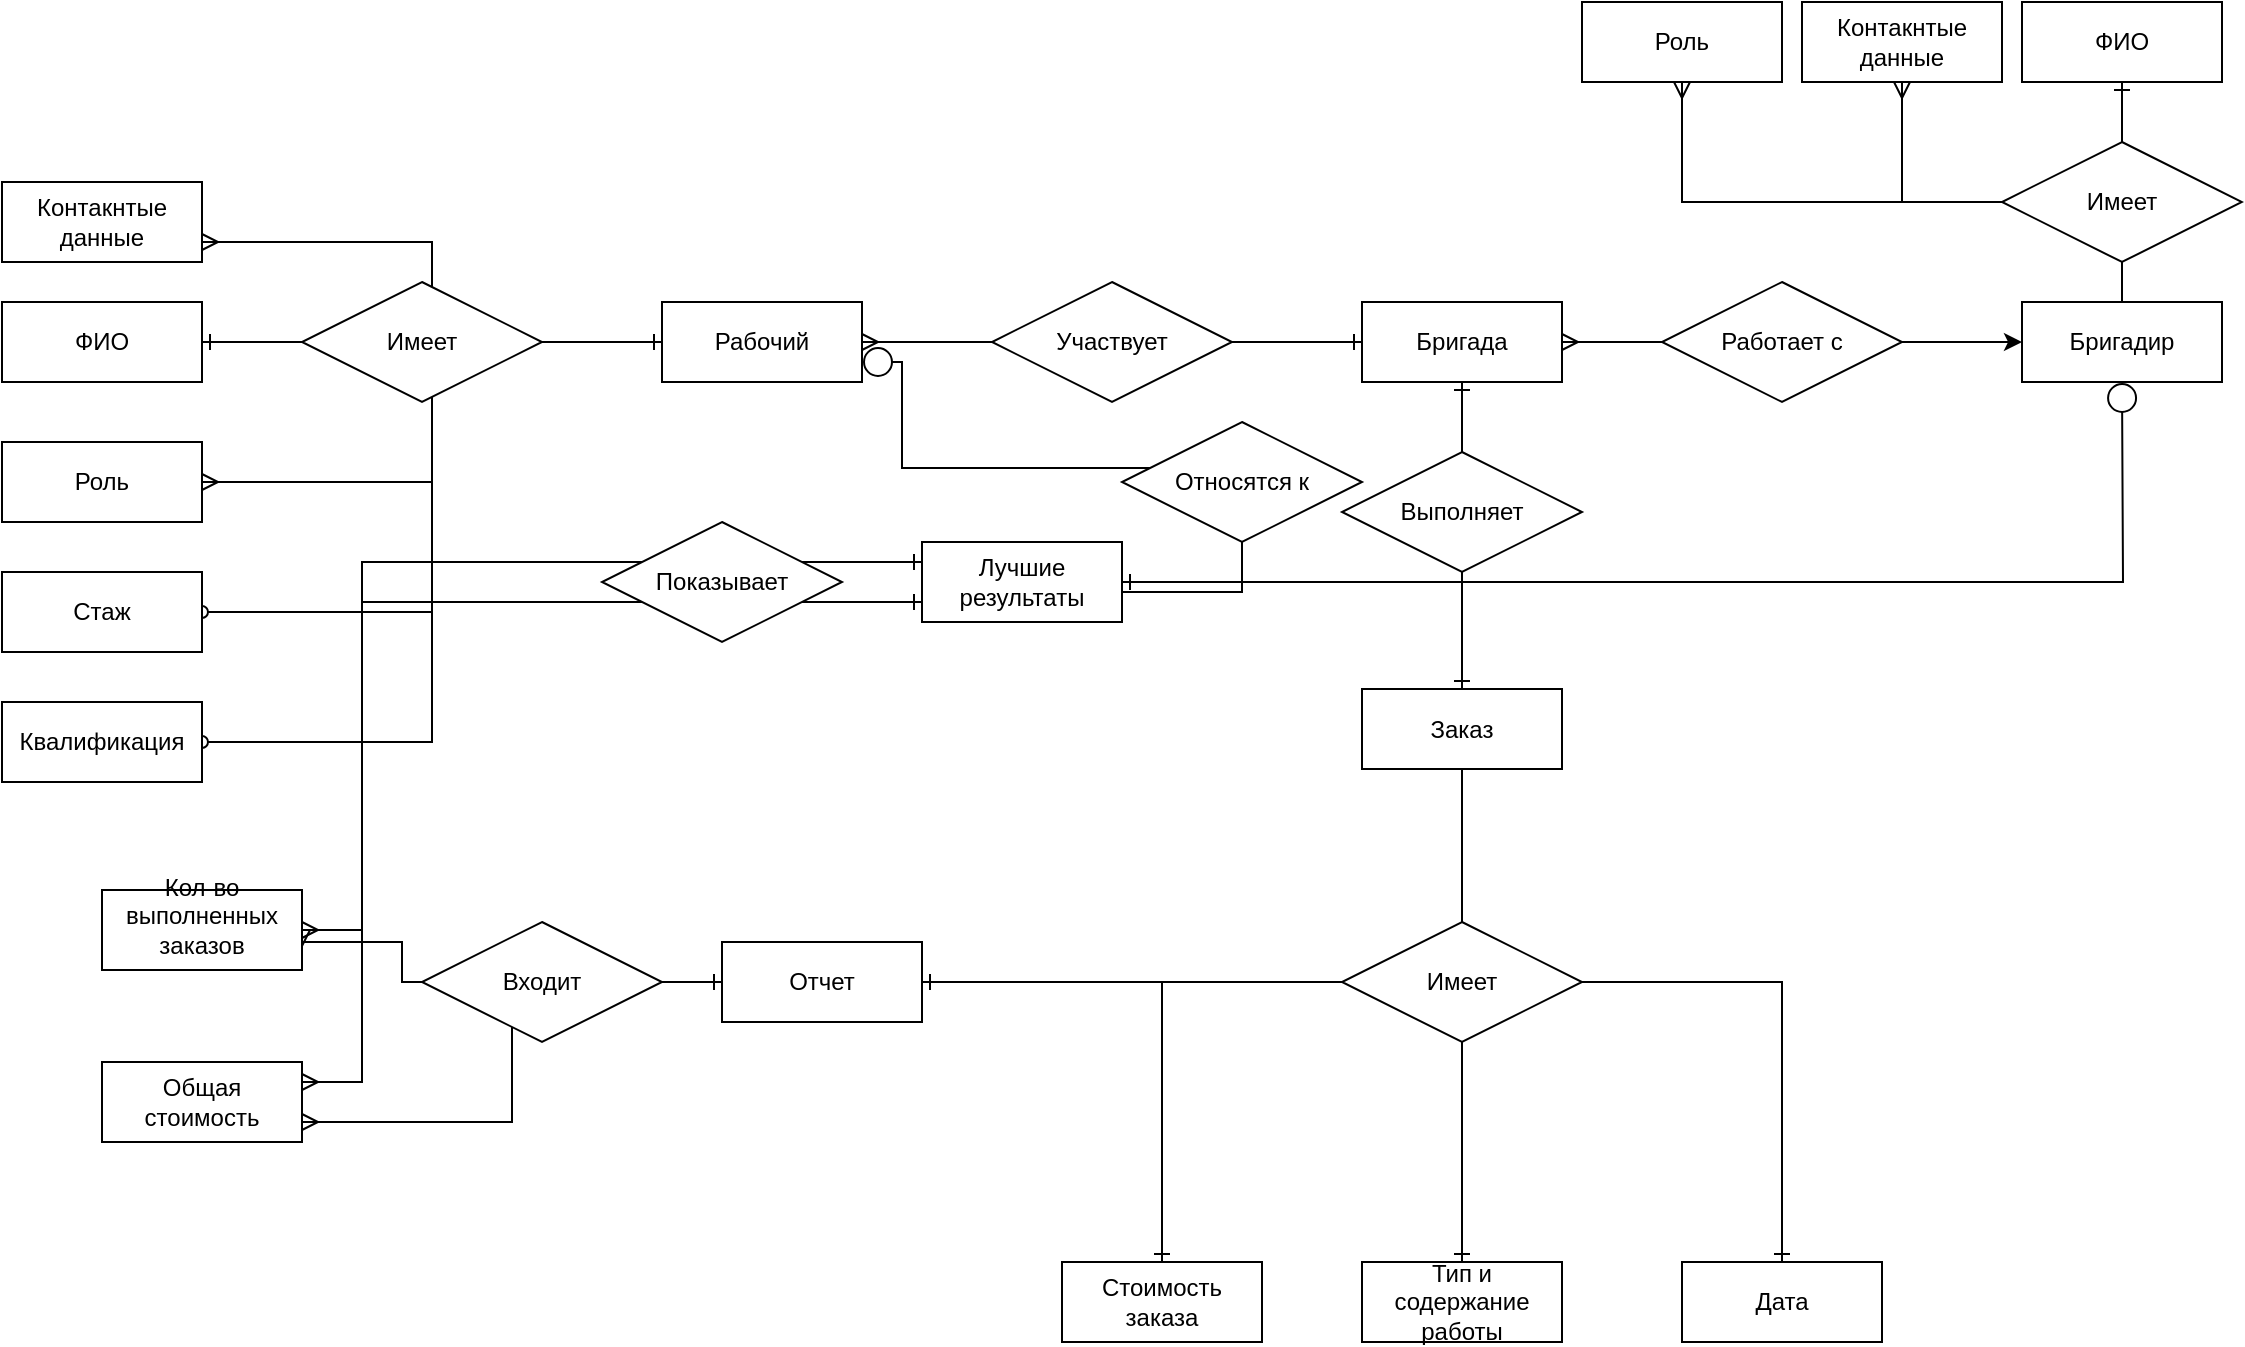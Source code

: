 <mxfile version="24.7.17">
  <diagram name="Страница — 1" id="hnkpcDKund3UGhkwzxAs">
    <mxGraphModel dx="1434" dy="780" grid="1" gridSize="10" guides="1" tooltips="1" connect="1" arrows="1" fold="1" page="1" pageScale="1" pageWidth="1169" pageHeight="827" math="0" shadow="0">
      <root>
        <mxCell id="0" />
        <mxCell id="1" parent="0" />
        <mxCell id="HslQk6AGSFAE1OwmN4zX-43" style="edgeStyle=orthogonalEdgeStyle;rounded=0;orthogonalLoop=1;jettySize=auto;html=1;startArrow=ERmany;startFill=0;" parent="1" source="HslQk6AGSFAE1OwmN4zX-1" target="HslQk6AGSFAE1OwmN4zX-3" edge="1">
          <mxGeometry relative="1" as="geometry" />
        </mxCell>
        <mxCell id="2Xx68VOpfXXvmD-vwGOx-6" style="edgeStyle=orthogonalEdgeStyle;rounded=0;orthogonalLoop=1;jettySize=auto;html=1;endArrow=ERone;endFill=0;startArrow=ERone;startFill=0;" edge="1" parent="1" source="HslQk6AGSFAE1OwmN4zX-1" target="HslQk6AGSFAE1OwmN4zX-6">
          <mxGeometry relative="1" as="geometry" />
        </mxCell>
        <mxCell id="HslQk6AGSFAE1OwmN4zX-1" value="Бригада" style="whiteSpace=wrap;html=1;align=center;" parent="1" vertex="1">
          <mxGeometry x="720" y="180" width="100" height="40" as="geometry" />
        </mxCell>
        <mxCell id="HslQk6AGSFAE1OwmN4zX-40" style="edgeStyle=orthogonalEdgeStyle;rounded=0;orthogonalLoop=1;jettySize=auto;html=1;endArrow=ERone;endFill=0;" parent="1" source="HslQk6AGSFAE1OwmN4zX-3" edge="1">
          <mxGeometry relative="1" as="geometry">
            <mxPoint x="1100" y="70" as="targetPoint" />
          </mxGeometry>
        </mxCell>
        <mxCell id="HslQk6AGSFAE1OwmN4zX-41" style="edgeStyle=orthogonalEdgeStyle;rounded=0;orthogonalLoop=1;jettySize=auto;html=1;endArrow=ERmany;endFill=0;" parent="1" source="HslQk6AGSFAE1OwmN4zX-3" target="HslQk6AGSFAE1OwmN4zX-37" edge="1">
          <mxGeometry relative="1" as="geometry">
            <Array as="points">
              <mxPoint x="1100" y="130" />
              <mxPoint x="990" y="130" />
            </Array>
          </mxGeometry>
        </mxCell>
        <mxCell id="HslQk6AGSFAE1OwmN4zX-42" style="edgeStyle=orthogonalEdgeStyle;rounded=0;orthogonalLoop=1;jettySize=auto;html=1;endArrow=ERmany;endFill=0;" parent="1" source="HslQk6AGSFAE1OwmN4zX-3" target="HslQk6AGSFAE1OwmN4zX-38" edge="1">
          <mxGeometry relative="1" as="geometry">
            <Array as="points">
              <mxPoint x="1100" y="130" />
              <mxPoint x="880" y="130" />
            </Array>
          </mxGeometry>
        </mxCell>
        <mxCell id="HslQk6AGSFAE1OwmN4zX-3" value="Бригадир" style="whiteSpace=wrap;html=1;align=center;" parent="1" vertex="1">
          <mxGeometry x="1050" y="180" width="100" height="40" as="geometry" />
        </mxCell>
        <mxCell id="HslQk6AGSFAE1OwmN4zX-30" style="edgeStyle=orthogonalEdgeStyle;rounded=0;orthogonalLoop=1;jettySize=auto;html=1;endArrow=ERone;endFill=0;" parent="1" source="HslQk6AGSFAE1OwmN4zX-4" target="HslQk6AGSFAE1OwmN4zX-5" edge="1">
          <mxGeometry relative="1" as="geometry" />
        </mxCell>
        <mxCell id="HslQk6AGSFAE1OwmN4zX-31" style="edgeStyle=orthogonalEdgeStyle;rounded=0;orthogonalLoop=1;jettySize=auto;html=1;entryX=1;entryY=0.75;entryDx=0;entryDy=0;endArrow=ERmany;endFill=0;" parent="1" source="HslQk6AGSFAE1OwmN4zX-4" target="HslQk6AGSFAE1OwmN4zX-11" edge="1">
          <mxGeometry relative="1" as="geometry" />
        </mxCell>
        <mxCell id="HslQk6AGSFAE1OwmN4zX-32" style="edgeStyle=orthogonalEdgeStyle;rounded=0;orthogonalLoop=1;jettySize=auto;html=1;entryX=1;entryY=0.5;entryDx=0;entryDy=0;endArrow=ERmany;endFill=0;" parent="1" source="HslQk6AGSFAE1OwmN4zX-4" target="HslQk6AGSFAE1OwmN4zX-12" edge="1">
          <mxGeometry relative="1" as="geometry" />
        </mxCell>
        <mxCell id="HslQk6AGSFAE1OwmN4zX-33" style="edgeStyle=orthogonalEdgeStyle;rounded=0;orthogonalLoop=1;jettySize=auto;html=1;entryX=1;entryY=0.5;entryDx=0;entryDy=0;endArrow=oval;endFill=0;" parent="1" source="HslQk6AGSFAE1OwmN4zX-4" target="HslQk6AGSFAE1OwmN4zX-14" edge="1">
          <mxGeometry relative="1" as="geometry" />
        </mxCell>
        <mxCell id="HslQk6AGSFAE1OwmN4zX-34" style="edgeStyle=orthogonalEdgeStyle;rounded=0;orthogonalLoop=1;jettySize=auto;html=1;entryX=1;entryY=0.5;entryDx=0;entryDy=0;endArrow=oval;endFill=0;startArrow=ERone;startFill=0;" parent="1" source="HslQk6AGSFAE1OwmN4zX-4" target="HslQk6AGSFAE1OwmN4zX-13" edge="1">
          <mxGeometry relative="1" as="geometry" />
        </mxCell>
        <mxCell id="HslQk6AGSFAE1OwmN4zX-35" style="edgeStyle=orthogonalEdgeStyle;rounded=0;orthogonalLoop=1;jettySize=auto;html=1;endArrow=ERone;endFill=0;startArrow=ERmany;startFill=0;" parent="1" source="HslQk6AGSFAE1OwmN4zX-4" target="HslQk6AGSFAE1OwmN4zX-1" edge="1">
          <mxGeometry relative="1" as="geometry" />
        </mxCell>
        <mxCell id="HslQk6AGSFAE1OwmN4zX-4" value="Рабочий" style="whiteSpace=wrap;html=1;align=center;" parent="1" vertex="1">
          <mxGeometry x="370" y="180" width="100" height="40" as="geometry" />
        </mxCell>
        <mxCell id="HslQk6AGSFAE1OwmN4zX-5" value="ФИО" style="whiteSpace=wrap;html=1;align=center;" parent="1" vertex="1">
          <mxGeometry x="40" y="180" width="100" height="40" as="geometry" />
        </mxCell>
        <mxCell id="HslQk6AGSFAE1OwmN4zX-45" style="edgeStyle=orthogonalEdgeStyle;rounded=0;orthogonalLoop=1;jettySize=auto;html=1;endArrow=ERone;endFill=0;" parent="1" source="HslQk6AGSFAE1OwmN4zX-6" target="HslQk6AGSFAE1OwmN4zX-7" edge="1">
          <mxGeometry relative="1" as="geometry" />
        </mxCell>
        <mxCell id="HslQk6AGSFAE1OwmN4zX-47" style="edgeStyle=orthogonalEdgeStyle;rounded=0;orthogonalLoop=1;jettySize=auto;html=1;endArrow=ERone;endFill=0;" parent="1" source="HslQk6AGSFAE1OwmN4zX-6" target="HslQk6AGSFAE1OwmN4zX-9" edge="1">
          <mxGeometry relative="1" as="geometry">
            <Array as="points">
              <mxPoint x="770" y="520" />
              <mxPoint x="930" y="520" />
            </Array>
          </mxGeometry>
        </mxCell>
        <mxCell id="HslQk6AGSFAE1OwmN4zX-49" style="edgeStyle=orthogonalEdgeStyle;rounded=0;orthogonalLoop=1;jettySize=auto;html=1;entryX=1;entryY=0.5;entryDx=0;entryDy=0;endArrow=ERone;endFill=0;" parent="1" source="HslQk6AGSFAE1OwmN4zX-6" target="HslQk6AGSFAE1OwmN4zX-15" edge="1">
          <mxGeometry relative="1" as="geometry">
            <Array as="points">
              <mxPoint x="770" y="520" />
            </Array>
          </mxGeometry>
        </mxCell>
        <mxCell id="HslQk6AGSFAE1OwmN4zX-6" value="Заказ" style="whiteSpace=wrap;html=1;align=center;" parent="1" vertex="1">
          <mxGeometry x="720" y="373.5" width="100" height="40" as="geometry" />
        </mxCell>
        <mxCell id="HslQk6AGSFAE1OwmN4zX-7" value="Тип и содержание работы" style="whiteSpace=wrap;html=1;align=center;" parent="1" vertex="1">
          <mxGeometry x="720" y="660" width="100" height="40" as="geometry" />
        </mxCell>
        <mxCell id="HslQk6AGSFAE1OwmN4zX-8" value="Стоимость заказа" style="whiteSpace=wrap;html=1;align=center;" parent="1" vertex="1">
          <mxGeometry x="570" y="660" width="100" height="40" as="geometry" />
        </mxCell>
        <mxCell id="HslQk6AGSFAE1OwmN4zX-9" value="Дата" style="whiteSpace=wrap;html=1;align=center;" parent="1" vertex="1">
          <mxGeometry x="880" y="660" width="100" height="40" as="geometry" />
        </mxCell>
        <mxCell id="HslQk6AGSFAE1OwmN4zX-11" value="Контакнтые данные" style="whiteSpace=wrap;html=1;align=center;" parent="1" vertex="1">
          <mxGeometry x="40" y="120" width="100" height="40" as="geometry" />
        </mxCell>
        <mxCell id="HslQk6AGSFAE1OwmN4zX-12" value="Роль" style="whiteSpace=wrap;html=1;align=center;" parent="1" vertex="1">
          <mxGeometry x="40" y="250" width="100" height="40" as="geometry" />
        </mxCell>
        <mxCell id="HslQk6AGSFAE1OwmN4zX-13" value="Квалификация" style="whiteSpace=wrap;html=1;align=center;" parent="1" vertex="1">
          <mxGeometry x="40" y="380" width="100" height="40" as="geometry" />
        </mxCell>
        <mxCell id="HslQk6AGSFAE1OwmN4zX-14" value="Стаж" style="whiteSpace=wrap;html=1;align=center;" parent="1" vertex="1">
          <mxGeometry x="40" y="315" width="100" height="40" as="geometry" />
        </mxCell>
        <mxCell id="HslQk6AGSFAE1OwmN4zX-50" style="edgeStyle=orthogonalEdgeStyle;rounded=0;orthogonalLoop=1;jettySize=auto;html=1;entryX=1;entryY=0.5;entryDx=0;entryDy=0;endArrow=ERmany;endFill=0;startArrow=ERone;startFill=0;" parent="1" source="HslQk6AGSFAE1OwmN4zX-15" target="HslQk6AGSFAE1OwmN4zX-17" edge="1">
          <mxGeometry relative="1" as="geometry">
            <Array as="points">
              <mxPoint x="240" y="520" />
              <mxPoint x="240" y="500" />
              <mxPoint x="190" y="500" />
            </Array>
          </mxGeometry>
        </mxCell>
        <mxCell id="2Xx68VOpfXXvmD-vwGOx-20" style="edgeStyle=orthogonalEdgeStyle;rounded=0;orthogonalLoop=1;jettySize=auto;html=1;entryX=1;entryY=0.75;entryDx=0;entryDy=0;startArrow=ERone;startFill=0;endArrow=ERmany;endFill=0;" edge="1" parent="1" source="HslQk6AGSFAE1OwmN4zX-15" target="HslQk6AGSFAE1OwmN4zX-18">
          <mxGeometry relative="1" as="geometry" />
        </mxCell>
        <mxCell id="HslQk6AGSFAE1OwmN4zX-15" value="Отчет" style="whiteSpace=wrap;html=1;align=center;" parent="1" vertex="1">
          <mxGeometry x="400" y="500" width="100" height="40" as="geometry" />
        </mxCell>
        <mxCell id="2Xx68VOpfXXvmD-vwGOx-21" style="edgeStyle=orthogonalEdgeStyle;rounded=0;orthogonalLoop=1;jettySize=auto;html=1;entryX=0;entryY=0.25;entryDx=0;entryDy=0;endArrow=ERone;endFill=0;startArrow=ERmany;startFill=0;" edge="1" parent="1" source="HslQk6AGSFAE1OwmN4zX-17" target="HslQk6AGSFAE1OwmN4zX-19">
          <mxGeometry relative="1" as="geometry">
            <Array as="points">
              <mxPoint x="220" y="494" />
              <mxPoint x="220" y="310" />
            </Array>
          </mxGeometry>
        </mxCell>
        <mxCell id="HslQk6AGSFAE1OwmN4zX-17" value="Кол-во выполненных заказов&lt;div&gt;&lt;br&gt;&lt;/div&gt;" style="whiteSpace=wrap;html=1;align=center;" parent="1" vertex="1">
          <mxGeometry x="90" y="474" width="100" height="40" as="geometry" />
        </mxCell>
        <mxCell id="2Xx68VOpfXXvmD-vwGOx-19" style="edgeStyle=orthogonalEdgeStyle;rounded=0;orthogonalLoop=1;jettySize=auto;html=1;entryX=0;entryY=0.75;entryDx=0;entryDy=0;endArrow=ERone;endFill=0;startArrow=ERmany;startFill=0;" edge="1" parent="1" source="HslQk6AGSFAE1OwmN4zX-18" target="HslQk6AGSFAE1OwmN4zX-19">
          <mxGeometry relative="1" as="geometry">
            <Array as="points">
              <mxPoint x="220" y="570" />
              <mxPoint x="220" y="330" />
            </Array>
          </mxGeometry>
        </mxCell>
        <mxCell id="HslQk6AGSFAE1OwmN4zX-18" value="Общая стоимость" style="whiteSpace=wrap;html=1;align=center;" parent="1" vertex="1">
          <mxGeometry x="90" y="560" width="100" height="40" as="geometry" />
        </mxCell>
        <mxCell id="2Xx68VOpfXXvmD-vwGOx-15" style="edgeStyle=orthogonalEdgeStyle;rounded=0;orthogonalLoop=1;jettySize=auto;html=1;entryX=1;entryY=0.75;entryDx=0;entryDy=0;endArrow=circle;endFill=0;" edge="1" parent="1" source="HslQk6AGSFAE1OwmN4zX-19" target="HslQk6AGSFAE1OwmN4zX-4">
          <mxGeometry relative="1" as="geometry">
            <Array as="points">
              <mxPoint x="660" y="325" />
              <mxPoint x="660" y="263" />
              <mxPoint x="490" y="263" />
              <mxPoint x="490" y="210" />
            </Array>
          </mxGeometry>
        </mxCell>
        <mxCell id="2Xx68VOpfXXvmD-vwGOx-17" style="edgeStyle=orthogonalEdgeStyle;rounded=0;orthogonalLoop=1;jettySize=auto;html=1;endArrow=circle;endFill=0;startArrow=ERone;startFill=0;" edge="1" parent="1" source="HslQk6AGSFAE1OwmN4zX-19">
          <mxGeometry relative="1" as="geometry">
            <mxPoint x="1100" y="220" as="targetPoint" />
          </mxGeometry>
        </mxCell>
        <mxCell id="HslQk6AGSFAE1OwmN4zX-19" value="Лучшие результаты" style="whiteSpace=wrap;html=1;align=center;" parent="1" vertex="1">
          <mxGeometry x="500" y="300" width="100" height="40" as="geometry" />
        </mxCell>
        <mxCell id="HslQk6AGSFAE1OwmN4zX-20" value="Имеет" style="shape=rhombus;perimeter=rhombusPerimeter;whiteSpace=wrap;html=1;align=center;" parent="1" vertex="1">
          <mxGeometry x="190" y="170" width="120" height="60" as="geometry" />
        </mxCell>
        <mxCell id="HslQk6AGSFAE1OwmN4zX-23" value="Участвует" style="shape=rhombus;perimeter=rhombusPerimeter;whiteSpace=wrap;html=1;align=center;" parent="1" vertex="1">
          <mxGeometry x="535" y="170" width="120" height="60" as="geometry" />
        </mxCell>
        <mxCell id="HslQk6AGSFAE1OwmN4zX-25" value="Работает с" style="shape=rhombus;perimeter=rhombusPerimeter;whiteSpace=wrap;html=1;align=center;" parent="1" vertex="1">
          <mxGeometry x="870" y="170" width="120" height="60" as="geometry" />
        </mxCell>
        <mxCell id="HslQk6AGSFAE1OwmN4zX-46" style="edgeStyle=orthogonalEdgeStyle;rounded=0;orthogonalLoop=1;jettySize=auto;html=1;endArrow=ERone;endFill=0;" parent="1" source="HslQk6AGSFAE1OwmN4zX-26" target="HslQk6AGSFAE1OwmN4zX-8" edge="1">
          <mxGeometry relative="1" as="geometry">
            <Array as="points">
              <mxPoint x="620" y="520" />
            </Array>
          </mxGeometry>
        </mxCell>
        <mxCell id="HslQk6AGSFAE1OwmN4zX-26" value="Имеет" style="shape=rhombus;perimeter=rhombusPerimeter;whiteSpace=wrap;html=1;align=center;" parent="1" vertex="1">
          <mxGeometry x="710" y="490" width="120" height="60" as="geometry" />
        </mxCell>
        <mxCell id="HslQk6AGSFAE1OwmN4zX-29" value="Входит" style="shape=rhombus;perimeter=rhombusPerimeter;whiteSpace=wrap;html=1;align=center;" parent="1" vertex="1">
          <mxGeometry x="250" y="490" width="120" height="60" as="geometry" />
        </mxCell>
        <mxCell id="HslQk6AGSFAE1OwmN4zX-36" value="ФИО" style="whiteSpace=wrap;html=1;align=center;" parent="1" vertex="1">
          <mxGeometry x="1050" y="30" width="100" height="40" as="geometry" />
        </mxCell>
        <mxCell id="HslQk6AGSFAE1OwmN4zX-37" value="Контакнтые данные" style="whiteSpace=wrap;html=1;align=center;" parent="1" vertex="1">
          <mxGeometry x="940" y="30" width="100" height="40" as="geometry" />
        </mxCell>
        <mxCell id="HslQk6AGSFAE1OwmN4zX-38" value="Роль" style="whiteSpace=wrap;html=1;align=center;" parent="1" vertex="1">
          <mxGeometry x="830" y="30" width="100" height="40" as="geometry" />
        </mxCell>
        <mxCell id="HslQk6AGSFAE1OwmN4zX-39" value="Имеет" style="shape=rhombus;perimeter=rhombusPerimeter;whiteSpace=wrap;html=1;align=center;" parent="1" vertex="1">
          <mxGeometry x="1040" y="100" width="120" height="60" as="geometry" />
        </mxCell>
        <mxCell id="HslQk6AGSFAE1OwmN4zX-2" value="Выполняет" style="shape=rhombus;perimeter=rhombusPerimeter;whiteSpace=wrap;html=1;align=center;" parent="1" vertex="1">
          <mxGeometry x="710" y="255" width="120" height="60" as="geometry" />
        </mxCell>
        <mxCell id="HslQk6AGSFAE1OwmN4zX-28" value="Показывает" style="shape=rhombus;perimeter=rhombusPerimeter;whiteSpace=wrap;html=1;align=center;" parent="1" vertex="1">
          <mxGeometry x="340" y="290" width="120" height="60" as="geometry" />
        </mxCell>
        <mxCell id="2Xx68VOpfXXvmD-vwGOx-18" value="Относятся к" style="shape=rhombus;perimeter=rhombusPerimeter;whiteSpace=wrap;html=1;align=center;" vertex="1" parent="1">
          <mxGeometry x="600" y="240" width="120" height="60" as="geometry" />
        </mxCell>
      </root>
    </mxGraphModel>
  </diagram>
</mxfile>
